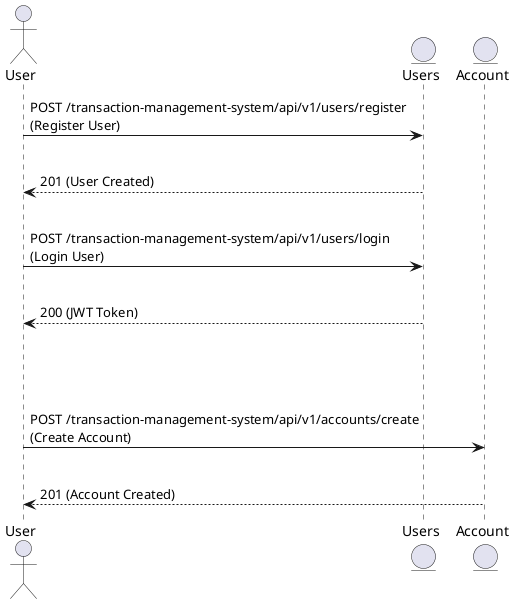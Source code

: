 @startuml

actor User
entity "Users" as Users
entity "Account" as Account

User -> Users : POST /transaction-management-system/api/v1/users/register\n(Register User)
|||
Users --> User : 201 (User Created)
|||
User -> Users : POST /transaction-management-system/api/v1/users/login\n(Login User)
|||
Users --> User : 200 (JWT Token)
|||
|||
|||
User -> Account : POST /transaction-management-system/api/v1/accounts/create\n(Create Account)
|||
Account --> User : 201 (Account Created)

@enduml
